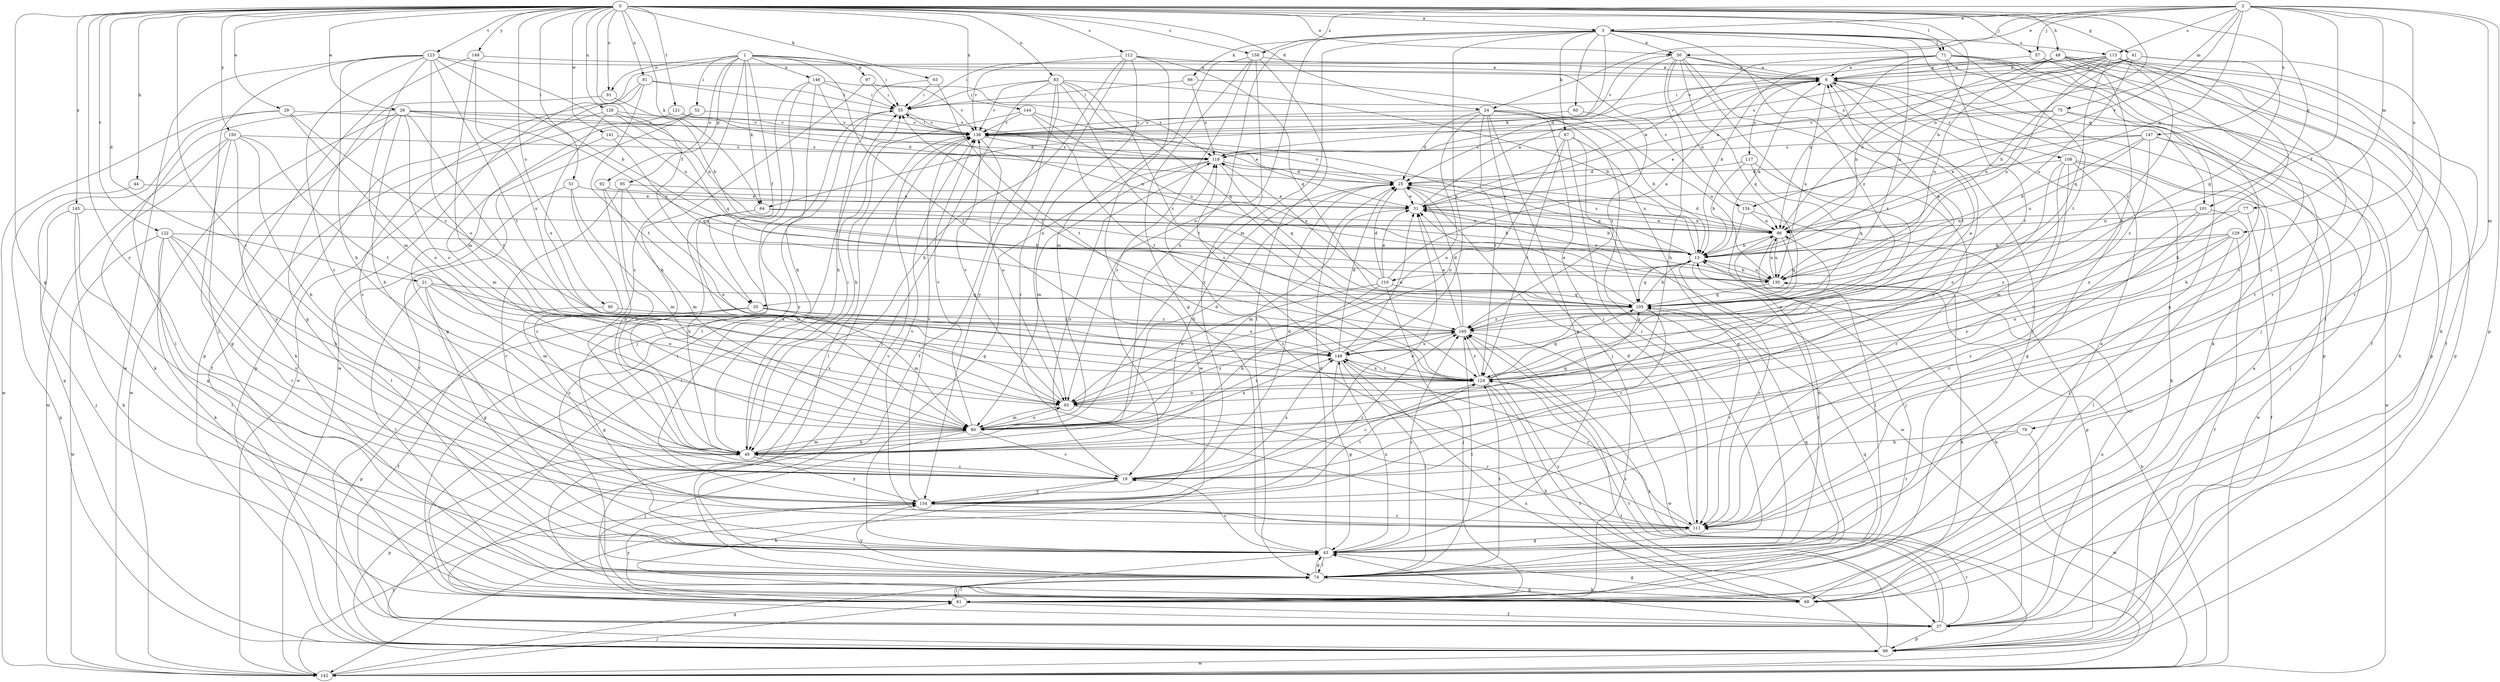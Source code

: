 strict digraph  {
0;
1;
2;
3;
6;
13;
19;
21;
24;
25;
26;
29;
30;
31;
35;
37;
41;
43;
44;
48;
49;
51;
52;
55;
57;
60;
61;
63;
64;
66;
67;
68;
71;
74;
75;
77;
78;
80;
81;
83;
86;
90;
91;
92;
93;
95;
97;
99;
101;
105;
108;
110;
111;
112;
113;
117;
118;
121;
122;
123;
124;
128;
129;
130;
134;
136;
141;
142;
144;
145;
146;
147;
148;
149;
150;
154;
158;
160;
0 -> 3  [label=a];
0 -> 13  [label=b];
0 -> 19  [label=c];
0 -> 21  [label=d];
0 -> 24  [label=d];
0 -> 26  [label=e];
0 -> 29  [label=e];
0 -> 30  [label=e];
0 -> 35  [label=f];
0 -> 41  [label=g];
0 -> 43  [label=g];
0 -> 44  [label=h];
0 -> 48  [label=h];
0 -> 51  [label=i];
0 -> 57  [label=j];
0 -> 63  [label=k];
0 -> 64  [label=k];
0 -> 71  [label=l];
0 -> 81  [label=n];
0 -> 83  [label=n];
0 -> 86  [label=n];
0 -> 90  [label=o];
0 -> 91  [label=o];
0 -> 101  [label=q];
0 -> 112  [label=s];
0 -> 121  [label=t];
0 -> 122  [label=t];
0 -> 123  [label=t];
0 -> 128  [label=u];
0 -> 141  [label=w];
0 -> 144  [label=x];
0 -> 145  [label=x];
0 -> 149  [label=y];
0 -> 150  [label=y];
0 -> 154  [label=y];
0 -> 158  [label=z];
1 -> 19  [label=c];
1 -> 35  [label=f];
1 -> 52  [label=i];
1 -> 55  [label=i];
1 -> 64  [label=k];
1 -> 91  [label=o];
1 -> 92  [label=o];
1 -> 95  [label=p];
1 -> 97  [label=p];
1 -> 124  [label=t];
1 -> 134  [label=v];
1 -> 142  [label=w];
1 -> 146  [label=x];
2 -> 3  [label=a];
2 -> 24  [label=d];
2 -> 30  [label=e];
2 -> 35  [label=f];
2 -> 57  [label=j];
2 -> 75  [label=m];
2 -> 77  [label=m];
2 -> 78  [label=m];
2 -> 86  [label=n];
2 -> 99  [label=p];
2 -> 113  [label=s];
2 -> 129  [label=u];
2 -> 134  [label=v];
2 -> 147  [label=x];
2 -> 158  [label=z];
3 -> 30  [label=e];
3 -> 49  [label=h];
3 -> 60  [label=j];
3 -> 64  [label=k];
3 -> 66  [label=k];
3 -> 67  [label=k];
3 -> 71  [label=l];
3 -> 80  [label=m];
3 -> 93  [label=o];
3 -> 101  [label=q];
3 -> 113  [label=s];
3 -> 124  [label=t];
3 -> 130  [label=u];
3 -> 148  [label=x];
3 -> 160  [label=z];
6 -> 55  [label=i];
6 -> 68  [label=k];
6 -> 108  [label=r];
6 -> 117  [label=s];
6 -> 130  [label=u];
6 -> 136  [label=v];
6 -> 154  [label=y];
13 -> 6  [label=a];
13 -> 74  [label=l];
13 -> 105  [label=q];
13 -> 110  [label=r];
13 -> 111  [label=r];
13 -> 118  [label=s];
13 -> 130  [label=u];
13 -> 136  [label=v];
19 -> 25  [label=d];
19 -> 68  [label=k];
19 -> 118  [label=s];
19 -> 148  [label=x];
19 -> 154  [label=y];
21 -> 43  [label=g];
21 -> 74  [label=l];
21 -> 80  [label=m];
21 -> 93  [label=o];
21 -> 105  [label=q];
21 -> 148  [label=x];
24 -> 13  [label=b];
24 -> 25  [label=d];
24 -> 43  [label=g];
24 -> 61  [label=j];
24 -> 93  [label=o];
24 -> 111  [label=r];
24 -> 124  [label=t];
24 -> 130  [label=u];
24 -> 136  [label=v];
25 -> 31  [label=e];
25 -> 86  [label=n];
25 -> 136  [label=v];
25 -> 142  [label=w];
26 -> 25  [label=d];
26 -> 49  [label=h];
26 -> 68  [label=k];
26 -> 74  [label=l];
26 -> 93  [label=o];
26 -> 124  [label=t];
26 -> 130  [label=u];
26 -> 136  [label=v];
26 -> 142  [label=w];
29 -> 93  [label=o];
29 -> 99  [label=p];
29 -> 136  [label=v];
29 -> 142  [label=w];
29 -> 160  [label=z];
30 -> 6  [label=a];
30 -> 25  [label=d];
30 -> 49  [label=h];
30 -> 61  [label=j];
30 -> 86  [label=n];
30 -> 105  [label=q];
30 -> 124  [label=t];
30 -> 136  [label=v];
30 -> 148  [label=x];
31 -> 6  [label=a];
31 -> 13  [label=b];
31 -> 80  [label=m];
31 -> 86  [label=n];
35 -> 37  [label=f];
35 -> 43  [label=g];
35 -> 80  [label=m];
35 -> 99  [label=p];
35 -> 148  [label=x];
35 -> 160  [label=z];
37 -> 13  [label=b];
37 -> 43  [label=g];
37 -> 99  [label=p];
37 -> 111  [label=r];
37 -> 124  [label=t];
37 -> 130  [label=u];
37 -> 160  [label=z];
41 -> 6  [label=a];
41 -> 13  [label=b];
41 -> 31  [label=e];
41 -> 105  [label=q];
41 -> 111  [label=r];
41 -> 118  [label=s];
41 -> 130  [label=u];
43 -> 19  [label=c];
43 -> 25  [label=d];
43 -> 74  [label=l];
43 -> 86  [label=n];
43 -> 148  [label=x];
43 -> 160  [label=z];
44 -> 31  [label=e];
44 -> 99  [label=p];
48 -> 6  [label=a];
48 -> 13  [label=b];
48 -> 19  [label=c];
48 -> 55  [label=i];
48 -> 68  [label=k];
48 -> 99  [label=p];
48 -> 111  [label=r];
48 -> 124  [label=t];
48 -> 130  [label=u];
49 -> 19  [label=c];
49 -> 25  [label=d];
49 -> 55  [label=i];
49 -> 80  [label=m];
49 -> 99  [label=p];
49 -> 154  [label=y];
51 -> 19  [label=c];
51 -> 31  [label=e];
51 -> 74  [label=l];
51 -> 80  [label=m];
52 -> 37  [label=f];
52 -> 43  [label=g];
52 -> 136  [label=v];
55 -> 136  [label=v];
55 -> 154  [label=y];
57 -> 6  [label=a];
57 -> 74  [label=l];
57 -> 99  [label=p];
60 -> 136  [label=v];
60 -> 160  [label=z];
61 -> 6  [label=a];
61 -> 37  [label=f];
61 -> 55  [label=i];
61 -> 74  [label=l];
61 -> 105  [label=q];
61 -> 154  [label=y];
63 -> 49  [label=h];
63 -> 55  [label=i];
63 -> 124  [label=t];
64 -> 13  [label=b];
64 -> 49  [label=h];
64 -> 80  [label=m];
64 -> 86  [label=n];
66 -> 43  [label=g];
66 -> 55  [label=i];
66 -> 118  [label=s];
67 -> 43  [label=g];
67 -> 93  [label=o];
67 -> 105  [label=q];
67 -> 111  [label=r];
67 -> 118  [label=s];
67 -> 124  [label=t];
68 -> 43  [label=g];
68 -> 136  [label=v];
68 -> 160  [label=z];
71 -> 6  [label=a];
71 -> 13  [label=b];
71 -> 31  [label=e];
71 -> 37  [label=f];
71 -> 43  [label=g];
71 -> 61  [label=j];
71 -> 86  [label=n];
71 -> 99  [label=p];
71 -> 124  [label=t];
74 -> 43  [label=g];
74 -> 61  [label=j];
74 -> 68  [label=k];
74 -> 105  [label=q];
74 -> 124  [label=t];
74 -> 136  [label=v];
74 -> 154  [label=y];
75 -> 31  [label=e];
75 -> 49  [label=h];
75 -> 68  [label=k];
75 -> 86  [label=n];
75 -> 136  [label=v];
77 -> 37  [label=f];
77 -> 86  [label=n];
77 -> 148  [label=x];
78 -> 49  [label=h];
78 -> 111  [label=r];
78 -> 142  [label=w];
80 -> 19  [label=c];
80 -> 25  [label=d];
80 -> 49  [label=h];
80 -> 61  [label=j];
80 -> 93  [label=o];
80 -> 105  [label=q];
80 -> 136  [label=v];
80 -> 148  [label=x];
80 -> 160  [label=z];
81 -> 55  [label=i];
81 -> 99  [label=p];
81 -> 118  [label=s];
81 -> 124  [label=t];
81 -> 142  [label=w];
83 -> 13  [label=b];
83 -> 37  [label=f];
83 -> 55  [label=i];
83 -> 61  [label=j];
83 -> 105  [label=q];
83 -> 124  [label=t];
83 -> 136  [label=v];
83 -> 154  [label=y];
83 -> 160  [label=z];
86 -> 13  [label=b];
86 -> 25  [label=d];
86 -> 31  [label=e];
86 -> 74  [label=l];
86 -> 105  [label=q];
86 -> 130  [label=u];
90 -> 19  [label=c];
90 -> 160  [label=z];
91 -> 13  [label=b];
91 -> 43  [label=g];
92 -> 31  [label=e];
92 -> 49  [label=h];
92 -> 80  [label=m];
93 -> 80  [label=m];
93 -> 111  [label=r];
93 -> 136  [label=v];
93 -> 160  [label=z];
95 -> 31  [label=e];
95 -> 49  [label=h];
95 -> 93  [label=o];
95 -> 111  [label=r];
97 -> 49  [label=h];
97 -> 55  [label=i];
97 -> 118  [label=s];
99 -> 6  [label=a];
99 -> 55  [label=i];
99 -> 124  [label=t];
99 -> 142  [label=w];
99 -> 148  [label=x];
99 -> 160  [label=z];
101 -> 74  [label=l];
101 -> 86  [label=n];
101 -> 111  [label=r];
101 -> 154  [label=y];
105 -> 6  [label=a];
105 -> 13  [label=b];
105 -> 19  [label=c];
105 -> 31  [label=e];
105 -> 111  [label=r];
105 -> 160  [label=z];
108 -> 25  [label=d];
108 -> 43  [label=g];
108 -> 68  [label=k];
108 -> 80  [label=m];
108 -> 93  [label=o];
108 -> 142  [label=w];
108 -> 154  [label=y];
110 -> 6  [label=a];
110 -> 25  [label=d];
110 -> 31  [label=e];
110 -> 49  [label=h];
110 -> 61  [label=j];
110 -> 93  [label=o];
110 -> 105  [label=q];
110 -> 118  [label=s];
111 -> 25  [label=d];
111 -> 43  [label=g];
111 -> 118  [label=s];
111 -> 136  [label=v];
112 -> 6  [label=a];
112 -> 49  [label=h];
112 -> 93  [label=o];
112 -> 105  [label=q];
112 -> 111  [label=r];
112 -> 136  [label=v];
112 -> 142  [label=w];
113 -> 6  [label=a];
113 -> 19  [label=c];
113 -> 37  [label=f];
113 -> 49  [label=h];
113 -> 86  [label=n];
113 -> 105  [label=q];
113 -> 111  [label=r];
113 -> 118  [label=s];
113 -> 130  [label=u];
113 -> 136  [label=v];
113 -> 160  [label=z];
117 -> 13  [label=b];
117 -> 25  [label=d];
117 -> 105  [label=q];
117 -> 111  [label=r];
118 -> 25  [label=d];
118 -> 43  [label=g];
118 -> 80  [label=m];
118 -> 105  [label=q];
121 -> 25  [label=d];
121 -> 37  [label=f];
121 -> 136  [label=v];
122 -> 13  [label=b];
122 -> 49  [label=h];
122 -> 68  [label=k];
122 -> 74  [label=l];
122 -> 111  [label=r];
122 -> 142  [label=w];
122 -> 154  [label=y];
123 -> 6  [label=a];
123 -> 13  [label=b];
123 -> 19  [label=c];
123 -> 49  [label=h];
123 -> 61  [label=j];
123 -> 80  [label=m];
123 -> 93  [label=o];
123 -> 124  [label=t];
123 -> 130  [label=u];
123 -> 142  [label=w];
124 -> 6  [label=a];
124 -> 19  [label=c];
124 -> 37  [label=f];
124 -> 68  [label=k];
124 -> 86  [label=n];
124 -> 93  [label=o];
124 -> 105  [label=q];
124 -> 148  [label=x];
124 -> 160  [label=z];
128 -> 19  [label=c];
128 -> 86  [label=n];
128 -> 105  [label=q];
128 -> 136  [label=v];
128 -> 148  [label=x];
129 -> 13  [label=b];
129 -> 37  [label=f];
129 -> 74  [label=l];
129 -> 93  [label=o];
129 -> 124  [label=t];
129 -> 160  [label=z];
130 -> 13  [label=b];
130 -> 31  [label=e];
130 -> 68  [label=k];
130 -> 86  [label=n];
130 -> 105  [label=q];
134 -> 61  [label=j];
134 -> 86  [label=n];
134 -> 99  [label=p];
136 -> 55  [label=i];
136 -> 74  [label=l];
136 -> 93  [label=o];
136 -> 118  [label=s];
141 -> 80  [label=m];
141 -> 105  [label=q];
141 -> 118  [label=s];
142 -> 13  [label=b];
142 -> 43  [label=g];
142 -> 61  [label=j];
142 -> 154  [label=y];
144 -> 31  [label=e];
144 -> 49  [label=h];
144 -> 124  [label=t];
144 -> 130  [label=u];
144 -> 136  [label=v];
145 -> 43  [label=g];
145 -> 61  [label=j];
145 -> 68  [label=k];
145 -> 86  [label=n];
146 -> 49  [label=h];
146 -> 55  [label=i];
146 -> 61  [label=j];
146 -> 74  [label=l];
146 -> 130  [label=u];
146 -> 136  [label=v];
147 -> 13  [label=b];
147 -> 31  [label=e];
147 -> 61  [label=j];
147 -> 118  [label=s];
147 -> 130  [label=u];
147 -> 142  [label=w];
147 -> 160  [label=z];
148 -> 25  [label=d];
148 -> 31  [label=e];
148 -> 43  [label=g];
148 -> 74  [label=l];
148 -> 111  [label=r];
148 -> 118  [label=s];
148 -> 124  [label=t];
149 -> 6  [label=a];
149 -> 80  [label=m];
149 -> 99  [label=p];
149 -> 148  [label=x];
150 -> 43  [label=g];
150 -> 49  [label=h];
150 -> 68  [label=k];
150 -> 118  [label=s];
150 -> 124  [label=t];
150 -> 142  [label=w];
150 -> 154  [label=y];
154 -> 31  [label=e];
154 -> 111  [label=r];
154 -> 124  [label=t];
154 -> 136  [label=v];
154 -> 160  [label=z];
158 -> 6  [label=a];
158 -> 19  [label=c];
158 -> 43  [label=g];
158 -> 74  [label=l];
158 -> 80  [label=m];
158 -> 154  [label=y];
160 -> 25  [label=d];
160 -> 31  [label=e];
160 -> 55  [label=i];
160 -> 74  [label=l];
160 -> 142  [label=w];
160 -> 148  [label=x];
}
